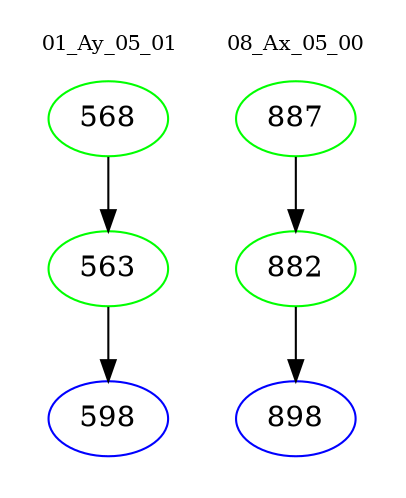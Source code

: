 digraph{
subgraph cluster_0 {
color = white
label = "01_Ay_05_01";
fontsize=10;
T0_568 [label="568", color="green"]
T0_568 -> T0_563 [color="black"]
T0_563 [label="563", color="green"]
T0_563 -> T0_598 [color="black"]
T0_598 [label="598", color="blue"]
}
subgraph cluster_1 {
color = white
label = "08_Ax_05_00";
fontsize=10;
T1_887 [label="887", color="green"]
T1_887 -> T1_882 [color="black"]
T1_882 [label="882", color="green"]
T1_882 -> T1_898 [color="black"]
T1_898 [label="898", color="blue"]
}
}
